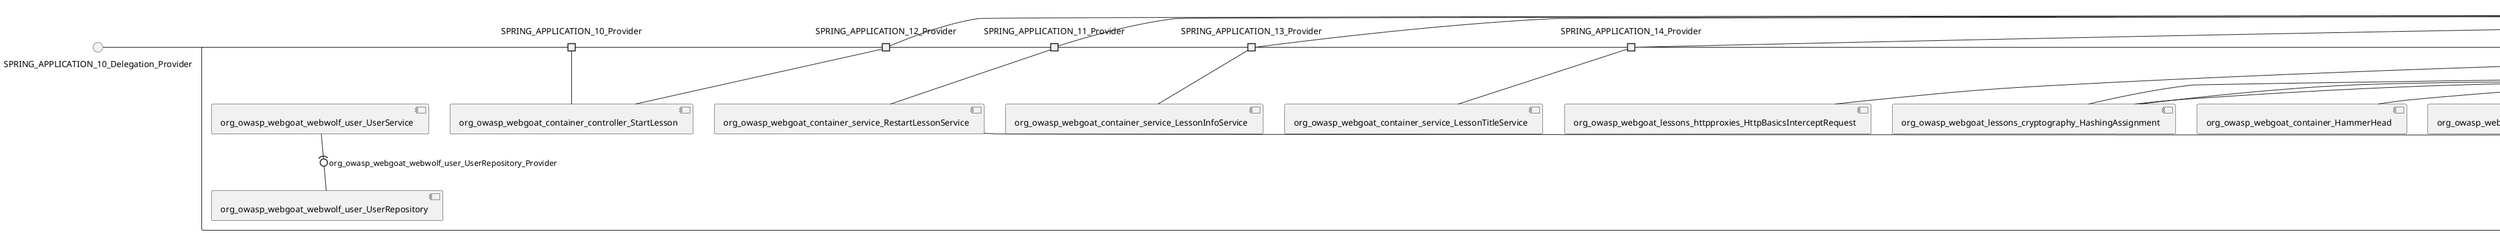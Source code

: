 @startuml
skinparam fixCircleLabelOverlapping true
skinparam componentStyle uml2
() SPRING_APPLICATION_10_Delegation_Provider
() SPRING_APPLICATION_11_Delegation_Provider
() SPRING_APPLICATION_12_Delegation_Provider
() SPRING_APPLICATION_13_Delegation_Provider
() SPRING_APPLICATION_14_Delegation_Provider
() SPRING_APPLICATION_15_Delegation_Provider
() SPRING_APPLICATION_16_Delegation_Provider
() SPRING_APPLICATION_2_Delegation_Provider
() SPRING_APPLICATION_3_Delegation_Provider
() SPRING_APPLICATION_4_Delegation_Provider
() SPRING_APPLICATION_5_Delegation_Provider
() SPRING_APPLICATION_6_Delegation_Provider
() SPRING_APPLICATION_7_Delegation_Provider
() SPRING_APPLICATION_8_Delegation_Provider
() SPRING_APPLICATION_9_Delegation_Provider
() SPRING_APPLICATION_BypassRestrictions_FieldRestrictions_POST_Delegation_Provider
() SPRING_APPLICATION_BypassRestrictions_frontendValidation_POST_Delegation_Provider
() SPRING_APPLICATION_ChromeDevTools_dummy_POST_Delegation_Provider
() SPRING_APPLICATION_ChromeDevTools_network_POST_Delegation_Provider
() SPRING_APPLICATION_CrossSiteScriptingStored_stored_xss_POST_Delegation_Provider
() SPRING_APPLICATION_CrossSiteScriptingStored_stored_xss_follow_up_POST_Delegation_Provider
() SPRING_APPLICATION_CrossSiteScripting_attack1_POST_Delegation_Provider
() SPRING_APPLICATION_CrossSiteScripting_attack3_POST_Delegation_Provider
() SPRING_APPLICATION_CrossSiteScripting_attack4_POST_Delegation_Provider
() SPRING_APPLICATION_CrossSiteScripting_attack5a_GET_Delegation_Provider
() SPRING_APPLICATION_CrossSiteScripting_attack6a_POST_Delegation_Provider
() SPRING_APPLICATION_CrossSiteScripting_dom_follow_up_POST_Delegation_Provider
() SPRING_APPLICATION_CrossSiteScripting_phone_home_xss_POST_Delegation_Provider
() SPRING_APPLICATION_CrossSiteScripting_quiz_GET_POST_Delegation_Provider
() SPRING_APPLICATION_Delegation_Provider
() SPRING_APPLICATION_GET_10_Delegation_Provider
() SPRING_APPLICATION_GET_11_Delegation_Provider
() SPRING_APPLICATION_GET_2_Delegation_Provider
() SPRING_APPLICATION_GET_3_Delegation_Provider
() SPRING_APPLICATION_GET_4_Delegation_Provider
() SPRING_APPLICATION_GET_5_Delegation_Provider
() SPRING_APPLICATION_GET_6_Delegation_Provider
() SPRING_APPLICATION_GET_7_Delegation_Provider
() SPRING_APPLICATION_GET_8_Delegation_Provider
() SPRING_APPLICATION_GET_9_Delegation_Provider
() SPRING_APPLICATION_GET_Delegation_Provider
() SPRING_APPLICATION_HtmlTampering_task_POST_Delegation_Provider
() SPRING_APPLICATION_HttpBasics_attack1_POST_Delegation_Provider
() SPRING_APPLICATION_HttpBasics_attack2_POST_Delegation_Provider
() SPRING_APPLICATION_IDOR_diff_attributes_POST_Delegation_Provider
() SPRING_APPLICATION_IDOR_login_POST_Delegation_Provider
() SPRING_APPLICATION_IDOR_profile_alt_path_POST_Delegation_Provider
() SPRING_APPLICATION_InsecureDeserialization_task_POST_Delegation_Provider
() SPRING_APPLICATION_InsecureLogin_Delegation_Provider
() SPRING_APPLICATION_JWT_decode_POST_Delegation_Provider
() SPRING_APPLICATION_JWT_jku_Delegation_Provider
() SPRING_APPLICATION_JWT_kid_Delegation_Provider
() SPRING_APPLICATION_JWT_quiz_GET_POST_Delegation_Provider
() SPRING_APPLICATION_JWT_refresh_Delegation_Provider
() SPRING_APPLICATION_JWT_secret_POST_Delegation_Provider
() SPRING_APPLICATION_JWT_votings_Delegation_Provider
() SPRING_APPLICATION_LogSpoofing_log_bleeding_POST_Delegation_Provider
() SPRING_APPLICATION_LogSpoofing_log_spoofing_POST_Delegation_Provider
() SPRING_APPLICATION_POST_10_Delegation_Provider
() SPRING_APPLICATION_POST_11_Delegation_Provider
() SPRING_APPLICATION_POST_12_Delegation_Provider
() SPRING_APPLICATION_POST_13_Delegation_Provider
() SPRING_APPLICATION_POST_14_Delegation_Provider
() SPRING_APPLICATION_POST_15_Delegation_Provider
() SPRING_APPLICATION_POST_16_Delegation_Provider
() SPRING_APPLICATION_POST_17_Delegation_Provider
() SPRING_APPLICATION_POST_18_Delegation_Provider
() SPRING_APPLICATION_POST_2_Delegation_Provider
() SPRING_APPLICATION_POST_3_Delegation_Provider
() SPRING_APPLICATION_POST_4_Delegation_Provider
() SPRING_APPLICATION_POST_5_Delegation_Provider
() SPRING_APPLICATION_POST_6_Delegation_Provider
() SPRING_APPLICATION_POST_7_Delegation_Provider
() SPRING_APPLICATION_POST_8_Delegation_Provider
() SPRING_APPLICATION_POST_9_Delegation_Provider
() SPRING_APPLICATION_POST_Delegation_Provider
() SPRING_APPLICATION_PUT_Delegation_Provider
() SPRING_APPLICATION_PasswordReset_ForgotPassword_create_password_reset_link_POST_Delegation_Provider
() SPRING_APPLICATION_PasswordReset_SecurityQuestions_POST_Delegation_Provider
() SPRING_APPLICATION_PasswordReset_reset_Delegation_Provider
() SPRING_APPLICATION_PasswordReset_simple_mail_reset_POST_Delegation_Provider
() SPRING_APPLICATION_PathTraversal_profile_picture_GET_Delegation_Provider
() SPRING_APPLICATION_PathTraversal_profile_picture_fix_GET_Delegation_Provider
() SPRING_APPLICATION_PathTraversal_profile_upload_POST_Delegation_Provider
() SPRING_APPLICATION_PathTraversal_profile_upload_fix_POST_Delegation_Provider
() SPRING_APPLICATION_PathTraversal_profile_upload_remove_user_input_POST_Delegation_Provider
() SPRING_APPLICATION_PathTraversal_random_POST_Delegation_Provider
() SPRING_APPLICATION_PathTraversal_random_picture_GET_Delegation_Provider
() SPRING_APPLICATION_PathTraversal_zip_slip_Delegation_Provider
() SPRING_APPLICATION_SSRF_task1_POST_Delegation_Provider
() SPRING_APPLICATION_SSRF_task2_POST_Delegation_Provider
() SPRING_APPLICATION_SecurePasswords_assignment_POST_Delegation_Provider
() SPRING_APPLICATION_SqlInjectionAdvanced_attack6a_POST_Delegation_Provider
() SPRING_APPLICATION_SqlInjectionAdvanced_attack6b_POST_Delegation_Provider
() SPRING_APPLICATION_SqlInjectionAdvanced_challenge_Login_POST_Delegation_Provider
() SPRING_APPLICATION_SqlInjectionAdvanced_challenge_PUT_Delegation_Provider
() SPRING_APPLICATION_SqlInjectionAdvanced_quiz_GET_POST_Delegation_Provider
() SPRING_APPLICATION_SqlInjectionMitigations_attack10a_POST_Delegation_Provider
() SPRING_APPLICATION_SqlInjectionMitigations_attack10b_POST_Delegation_Provider
() SPRING_APPLICATION_SqlInjectionMitigations_attack12a_POST_Delegation_Provider
() SPRING_APPLICATION_SqlInjectionMitigations_servers_GET_Delegation_Provider
() SPRING_APPLICATION_SqlInjection_assignment5a_POST_Delegation_Provider
() SPRING_APPLICATION_SqlInjection_assignment5b_POST_Delegation_Provider
() SPRING_APPLICATION_SqlInjection_attack10_POST_Delegation_Provider
() SPRING_APPLICATION_SqlInjection_attack2_POST_Delegation_Provider
() SPRING_APPLICATION_SqlInjection_attack3_POST_Delegation_Provider
() SPRING_APPLICATION_SqlInjection_attack4_POST_Delegation_Provider
() SPRING_APPLICATION_SqlInjection_attack5_POST_Delegation_Provider
() SPRING_APPLICATION_SqlInjection_attack8_POST_Delegation_Provider
() SPRING_APPLICATION_SqlInjection_attack9_POST_Delegation_Provider
() SPRING_APPLICATION_SqlOnlyInputValidationOnKeywords_attack_POST_Delegation_Provider
() SPRING_APPLICATION_SqlOnlyInputValidation_attack_POST_Delegation_Provider
() SPRING_APPLICATION_VulnerableComponents_attack1_POST_Delegation_Provider
() SPRING_APPLICATION_WebWolf_GET_Delegation_Provider
() SPRING_APPLICATION_WebWolf_landing_Delegation_Provider
() SPRING_APPLICATION_WebWolf_mail_Delegation_Provider
() SPRING_APPLICATION_challenge_1_POST_Delegation_Provider
() SPRING_APPLICATION_challenge_5_POST_Delegation_Provider
() SPRING_APPLICATION_challenge_7_Delegation_Provider
() SPRING_APPLICATION_challenge_8_Delegation_Provider
() SPRING_APPLICATION_challenge_logo_Delegation_Provider
() SPRING_APPLICATION_cia_quiz_GET_POST_Delegation_Provider
() SPRING_APPLICATION_clientSideFiltering_attack1_POST_Delegation_Provider
() SPRING_APPLICATION_clientSideFiltering_challenge_store_coupons_GET_Delegation_Provider
() SPRING_APPLICATION_clientSideFiltering_getItForFree_POST_Delegation_Provider
() SPRING_APPLICATION_clientSideFiltering_salaries_GET_Delegation_Provider
() SPRING_APPLICATION_crypto_encoding_basic_auth_POST_Delegation_Provider
() SPRING_APPLICATION_crypto_encoding_xor_POST_Delegation_Provider
() SPRING_APPLICATION_crypto_hashing_POST_Delegation_Provider
() SPRING_APPLICATION_crypto_secure_defaults_POST_Delegation_Provider
() SPRING_APPLICATION_crypto_signing_verify_POST_Delegation_Provider
() SPRING_APPLICATION_csrf_feedback_message_POST_Delegation_Provider
() SPRING_APPLICATION_csrf_review_POST_Delegation_Provider
() SPRING_APPLICATION_files_GET_Delegation_Provider
() SPRING_APPLICATION_fileupload_POST_Delegation_Provider
() SPRING_APPLICATION_jwt_Delegation_Provider
() SPRING_APPLICATION_landing_Delegation_Provider
() SPRING_APPLICATION_lesson_template_Delegation_Provider
() SPRING_APPLICATION_login_oauth_mvc_GET_Delegation_Provider
() SPRING_APPLICATION_mail_DELETE_GET_POST_Delegation_Provider
() SPRING_APPLICATION_register_mvc_POST_Delegation_Provider
() SPRING_APPLICATION_registration_GET_Delegation_Provider
() SPRING_APPLICATION_requests_GET_Delegation_Provider
() SPRING_APPLICATION_scoreboard_data_GET_Delegation_Provider
() SPRING_APPLICATION_server_directory_GET_Delegation_Provider
() SPRING_APPLICATION_service_debug_labels_mvc_Delegation_Provider
() SPRING_APPLICATION_service_lessonoverview_mvc_Delegation_Provider
() SPRING_APPLICATION_xxe_comments_GET_Delegation_Provider
rectangle System {
[org_owasp_webgoat_container_HammerHead] [[webgoat-webgoat.repository#_YqmLJnF3Ee-x3fM7pOSDdw]]
[org_owasp_webgoat_container_WebWolfRedirect] [[webgoat-webgoat.repository#_YqmLJnF3Ee-x3fM7pOSDdw]]
[org_owasp_webgoat_container_controller_StartLesson] [[webgoat-webgoat.repository#_YqmLJnF3Ee-x3fM7pOSDdw]]
[org_owasp_webgoat_container_controller_Welcome] [[webgoat-webgoat.repository#_YqmLJnF3Ee-x3fM7pOSDdw]]
[org_owasp_webgoat_container_i18n_PluginMessages_Provider] [[webgoat-webgoat.repository#_YqmLJnF3Ee-x3fM7pOSDdw]]
[org_owasp_webgoat_container_report_ReportCardController] [[webgoat-webgoat.repository#_YqmLJnF3Ee-x3fM7pOSDdw]]
[org_owasp_webgoat_container_service_EnvironmentService] [[webgoat-webgoat.repository#_YqmLJnF3Ee-x3fM7pOSDdw]]
[org_owasp_webgoat_container_service_HintService] [[webgoat-webgoat.repository#_YqmLJnF3Ee-x3fM7pOSDdw]]
[org_owasp_webgoat_container_service_LabelDebugService] [[webgoat-webgoat.repository#_YqmLJnF3Ee-x3fM7pOSDdw]]
[org_owasp_webgoat_container_service_LabelService] [[webgoat-webgoat.repository#_YqmLJnF3Ee-x3fM7pOSDdw]]
[org_owasp_webgoat_container_service_LessonInfoService] [[webgoat-webgoat.repository#_YqmLJnF3Ee-x3fM7pOSDdw]]
[org_owasp_webgoat_container_service_LessonMenuService] [[webgoat-webgoat.repository#_YqmLJnF3Ee-x3fM7pOSDdw]]
[org_owasp_webgoat_container_service_LessonProgressService] [[webgoat-webgoat.repository#_YqmLJnF3Ee-x3fM7pOSDdw]]
[org_owasp_webgoat_container_service_LessonTitleService] [[webgoat-webgoat.repository#_YqmLJnF3Ee-x3fM7pOSDdw]]
[org_owasp_webgoat_container_service_RestartLessonService] [[webgoat-webgoat.repository#_YqmLJnF3Ee-x3fM7pOSDdw]]
[org_owasp_webgoat_container_service_SessionService] [[webgoat-webgoat.repository#_YqmLJnF3Ee-x3fM7pOSDdw]]
[org_owasp_webgoat_container_session_UserSessionData_Provider] [[webgoat-webgoat.repository#_YqmLJnF3Ee-x3fM7pOSDdw]]
[org_owasp_webgoat_container_session_WebSession_Provider] [[webgoat-webgoat.repository#_YqmLJnF3Ee-x3fM7pOSDdw]]
[org_owasp_webgoat_container_users_RegistrationController] [[webgoat-webgoat.repository#_YqmLJnF3Ee-x3fM7pOSDdw]]
[org_owasp_webgoat_container_users_Scoreboard] [[webgoat-webgoat.repository#_YqmLJnF3Ee-x3fM7pOSDdw]]
[org_owasp_webgoat_container_users_UserProgressRepository] [[webgoat-webgoat.repository#_YqmLJnF3Ee-x3fM7pOSDdw]]
[org_owasp_webgoat_container_users_UserRepository] [[webgoat-webgoat.repository#_YqmLJnF3Ee-x3fM7pOSDdw]]
[org_owasp_webgoat_container_users_UserService] [[webgoat-webgoat.repository#_YqmLJnF3Ee-x3fM7pOSDdw]]
[org_owasp_webgoat_lessons_authbypass_VerifyAccount] [[webgoat-webgoat.repository#_YqmLJnF3Ee-x3fM7pOSDdw]]
[org_owasp_webgoat_lessons_bypassrestrictions_BypassRestrictionsFieldRestrictions] [[webgoat-webgoat.repository#_YqmLJnF3Ee-x3fM7pOSDdw]]
[org_owasp_webgoat_lessons_bypassrestrictions_BypassRestrictionsFrontendValidation] [[webgoat-webgoat.repository#_YqmLJnF3Ee-x3fM7pOSDdw]]
[org_owasp_webgoat_lessons_challenges_FlagController] [[webgoat-webgoat.repository#_YqmLJnF3Ee-x3fM7pOSDdw]]
[org_owasp_webgoat_lessons_challenges_challenge1_Assignment1] [[webgoat-webgoat.repository#_YqmLJnF3Ee-x3fM7pOSDdw]]
[org_owasp_webgoat_lessons_challenges_challenge1_ImageServlet] [[webgoat-webgoat.repository#_YqmLJnF3Ee-x3fM7pOSDdw]]
[org_owasp_webgoat_lessons_challenges_challenge5_Assignment5] [[webgoat-webgoat.repository#_YqmLJnF3Ee-x3fM7pOSDdw]]
[org_owasp_webgoat_lessons_challenges_challenge7_Assignment7] [[webgoat-webgoat.repository#_YqmLJnF3Ee-x3fM7pOSDdw]]
[org_owasp_webgoat_lessons_challenges_challenge8_Assignment8] [[webgoat-webgoat.repository#_YqmLJnF3Ee-x3fM7pOSDdw]]
[org_owasp_webgoat_lessons_chromedevtools_NetworkDummy] [[webgoat-webgoat.repository#_YqmLJnF3Ee-x3fM7pOSDdw]]
[org_owasp_webgoat_lessons_chromedevtools_NetworkLesson] [[webgoat-webgoat.repository#_YqmLJnF3Ee-x3fM7pOSDdw]]
[org_owasp_webgoat_lessons_cia_CIAQuiz] [[webgoat-webgoat.repository#_YqmLJnF3Ee-x3fM7pOSDdw]]
[org_owasp_webgoat_lessons_clientsidefiltering_ClientSideFilteringAssignment] [[webgoat-webgoat.repository#_YqmLJnF3Ee-x3fM7pOSDdw]]
[org_owasp_webgoat_lessons_clientsidefiltering_ClientSideFilteringFreeAssignment] [[webgoat-webgoat.repository#_YqmLJnF3Ee-x3fM7pOSDdw]]
[org_owasp_webgoat_lessons_clientsidefiltering_Salaries] [[webgoat-webgoat.repository#_YqmLJnF3Ee-x3fM7pOSDdw]]
[org_owasp_webgoat_lessons_clientsidefiltering_ShopEndpoint] [[webgoat-webgoat.repository#_YqmLJnF3Ee-x3fM7pOSDdw]]
[org_owasp_webgoat_lessons_cryptography_EncodingAssignment] [[webgoat-webgoat.repository#_YqmLJnF3Ee-x3fM7pOSDdw]]
[org_owasp_webgoat_lessons_cryptography_HashingAssignment] [[webgoat-webgoat.repository#_YqmLJnF3Ee-x3fM7pOSDdw]]
[org_owasp_webgoat_lessons_cryptography_SecureDefaultsAssignment] [[webgoat-webgoat.repository#_YqmLJnF3Ee-x3fM7pOSDdw]]
[org_owasp_webgoat_lessons_cryptography_SigningAssignment] [[webgoat-webgoat.repository#_YqmLJnF3Ee-x3fM7pOSDdw]]
[org_owasp_webgoat_lessons_cryptography_XOREncodingAssignment] [[webgoat-webgoat.repository#_YqmLJnF3Ee-x3fM7pOSDdw]]
[org_owasp_webgoat_lessons_csrf_CSRFConfirmFlag1] [[webgoat-webgoat.repository#_YqmLJnF3Ee-x3fM7pOSDdw]]
[org_owasp_webgoat_lessons_csrf_CSRFFeedback] [[webgoat-webgoat.repository#_YqmLJnF3Ee-x3fM7pOSDdw]]
[org_owasp_webgoat_lessons_csrf_CSRFGetFlag] [[webgoat-webgoat.repository#_YqmLJnF3Ee-x3fM7pOSDdw]]
[org_owasp_webgoat_lessons_csrf_CSRFLogin] [[webgoat-webgoat.repository#_YqmLJnF3Ee-x3fM7pOSDdw]]
[org_owasp_webgoat_lessons_csrf_ForgedReviews] [[webgoat-webgoat.repository#_YqmLJnF3Ee-x3fM7pOSDdw]]
[org_owasp_webgoat_lessons_csrf_ObjectMapper_Provider] [[webgoat-webgoat.repository#_YqmLJnF3Ee-x3fM7pOSDdw]]
[org_owasp_webgoat_lessons_deserialization_InsecureDeserializationTask] [[webgoat-webgoat.repository#_YqmLJnF3Ee-x3fM7pOSDdw]]
[org_owasp_webgoat_lessons_hijacksession_HijackSessionAssignment] [[webgoat-webgoat.repository#_YqmLJnF3Ee-x3fM7pOSDdw]]
[org_owasp_webgoat_lessons_hijacksession_cas_HijackSessionAuthenticationProvider] [[webgoat-webgoat.repository#_YqmLJnF3Ee-x3fM7pOSDdw]]
[org_owasp_webgoat_lessons_htmltampering_HtmlTamperingTask] [[webgoat-webgoat.repository#_YqmLJnF3Ee-x3fM7pOSDdw]]
[org_owasp_webgoat_lessons_httpbasics_HttpBasicsLesson] [[webgoat-webgoat.repository#_YqmLJnF3Ee-x3fM7pOSDdw]]
[org_owasp_webgoat_lessons_httpbasics_HttpBasicsQuiz] [[webgoat-webgoat.repository#_YqmLJnF3Ee-x3fM7pOSDdw]]
[org_owasp_webgoat_lessons_httpproxies_HttpBasicsInterceptRequest] [[webgoat-webgoat.repository#_YqmLJnF3Ee-x3fM7pOSDdw]]
[org_owasp_webgoat_lessons_idor_IDORDiffAttributes] [[webgoat-webgoat.repository#_YqmLJnF3Ee-x3fM7pOSDdw]]
[org_owasp_webgoat_lessons_idor_IDOREditOtherProfile] [[webgoat-webgoat.repository#_YqmLJnF3Ee-x3fM7pOSDdw]]
[org_owasp_webgoat_lessons_idor_IDORLogin] [[webgoat-webgoat.repository#_YqmLJnF3Ee-x3fM7pOSDdw]]
[org_owasp_webgoat_lessons_idor_IDORViewOtherProfile] [[webgoat-webgoat.repository#_YqmLJnF3Ee-x3fM7pOSDdw]]
[org_owasp_webgoat_lessons_idor_IDORViewOwnProfile] [[webgoat-webgoat.repository#_YqmLJnF3Ee-x3fM7pOSDdw]]
[org_owasp_webgoat_lessons_idor_IDORViewOwnProfileAltUrl] [[webgoat-webgoat.repository#_YqmLJnF3Ee-x3fM7pOSDdw]]
[org_owasp_webgoat_lessons_insecurelogin_InsecureLoginTask] [[webgoat-webgoat.repository#_YqmLJnF3Ee-x3fM7pOSDdw]]
[org_owasp_webgoat_lessons_jwt_JWTDecodeEndpoint] [[webgoat-webgoat.repository#_YqmLJnF3Ee-x3fM7pOSDdw]]
[org_owasp_webgoat_lessons_jwt_JWTQuiz] [[webgoat-webgoat.repository#_YqmLJnF3Ee-x3fM7pOSDdw]]
[org_owasp_webgoat_lessons_jwt_JWTRefreshEndpoint] [[webgoat-webgoat.repository#_YqmLJnF3Ee-x3fM7pOSDdw]]
[org_owasp_webgoat_lessons_jwt_JWTSecretKeyEndpoint] [[webgoat-webgoat.repository#_YqmLJnF3Ee-x3fM7pOSDdw]]
[org_owasp_webgoat_lessons_jwt_JWTVotesEndpoint] [[webgoat-webgoat.repository#_YqmLJnF3Ee-x3fM7pOSDdw]]
[org_owasp_webgoat_lessons_jwt_claimmisuse_JWTHeaderJKUEndpoint] [[webgoat-webgoat.repository#_YqmLJnF3Ee-x3fM7pOSDdw]]
[org_owasp_webgoat_lessons_jwt_claimmisuse_JWTHeaderKIDEndpoint] [[webgoat-webgoat.repository#_YqmLJnF3Ee-x3fM7pOSDdw]]
[org_owasp_webgoat_lessons_lessontemplate_SampleAttack] [[webgoat-webgoat.repository#_YqmLJnF3Ee-x3fM7pOSDdw]]
[org_owasp_webgoat_lessons_logging_LogBleedingTask] [[webgoat-webgoat.repository#_YqmLJnF3Ee-x3fM7pOSDdw]]
[org_owasp_webgoat_lessons_logging_LogSpoofingTask] [[webgoat-webgoat.repository#_YqmLJnF3Ee-x3fM7pOSDdw]]
[org_owasp_webgoat_lessons_missingac_MissingFunctionACHiddenMenus] [[webgoat-webgoat.repository#_YqmLJnF3Ee-x3fM7pOSDdw]]
[org_owasp_webgoat_lessons_missingac_MissingFunctionACUsers] [[webgoat-webgoat.repository#_YqmLJnF3Ee-x3fM7pOSDdw]]
[org_owasp_webgoat_lessons_missingac_MissingFunctionACYourHash] [[webgoat-webgoat.repository#_YqmLJnF3Ee-x3fM7pOSDdw]]
[org_owasp_webgoat_lessons_missingac_MissingFunctionACYourHashAdmin] [[webgoat-webgoat.repository#_YqmLJnF3Ee-x3fM7pOSDdw]]
[org_owasp_webgoat_lessons_passwordreset_QuestionsAssignment] [[webgoat-webgoat.repository#_YqmLJnF3Ee-x3fM7pOSDdw]]
[org_owasp_webgoat_lessons_passwordreset_ResetLinkAssignment] [[webgoat-webgoat.repository#_YqmLJnF3Ee-x3fM7pOSDdw]]
[org_owasp_webgoat_lessons_passwordreset_ResetLinkAssignmentForgotPassword] [[webgoat-webgoat.repository#_YqmLJnF3Ee-x3fM7pOSDdw]]
[org_owasp_webgoat_lessons_passwordreset_SecurityQuestionAssignment] [[webgoat-webgoat.repository#_YqmLJnF3Ee-x3fM7pOSDdw]]
[org_owasp_webgoat_lessons_passwordreset_SimpleMailAssignment] [[webgoat-webgoat.repository#_YqmLJnF3Ee-x3fM7pOSDdw]]
[org_owasp_webgoat_lessons_passwordreset_TriedQuestions] [[webgoat-webgoat.repository#_YqmLJnF3Ee-x3fM7pOSDdw]]
[org_owasp_webgoat_lessons_pathtraversal_ProfileUpload] [[webgoat-webgoat.repository#_YqmLJnF3Ee-x3fM7pOSDdw]]
[org_owasp_webgoat_lessons_pathtraversal_ProfileUploadFix] [[webgoat-webgoat.repository#_YqmLJnF3Ee-x3fM7pOSDdw]]
[org_owasp_webgoat_lessons_pathtraversal_ProfileUploadRemoveUserInput] [[webgoat-webgoat.repository#_YqmLJnF3Ee-x3fM7pOSDdw]]
[org_owasp_webgoat_lessons_pathtraversal_ProfileUploadRetrieval] [[webgoat-webgoat.repository#_YqmLJnF3Ee-x3fM7pOSDdw]]
[org_owasp_webgoat_lessons_pathtraversal_ProfileZipSlip] [[webgoat-webgoat.repository#_YqmLJnF3Ee-x3fM7pOSDdw]]
[org_owasp_webgoat_lessons_securepasswords_SecurePasswordsAssignment] [[webgoat-webgoat.repository#_YqmLJnF3Ee-x3fM7pOSDdw]]
[org_owasp_webgoat_lessons_spoofcookie_SpoofCookieAssignment] [[webgoat-webgoat.repository#_YqmLJnF3Ee-x3fM7pOSDdw]]
[org_owasp_webgoat_lessons_sqlinjection_advanced_SqlInjectionChallenge] [[webgoat-webgoat.repository#_YqmLJnF3Ee-x3fM7pOSDdw]]
[org_owasp_webgoat_lessons_sqlinjection_advanced_SqlInjectionChallengeLogin] [[webgoat-webgoat.repository#_YqmLJnF3Ee-x3fM7pOSDdw]]
[org_owasp_webgoat_lessons_sqlinjection_advanced_SqlInjectionLesson6a] [[webgoat-webgoat.repository#_YqmLJnF3Ee-x3fM7pOSDdw]]
[org_owasp_webgoat_lessons_sqlinjection_advanced_SqlInjectionLesson6b] [[webgoat-webgoat.repository#_YqmLJnF3Ee-x3fM7pOSDdw]]
[org_owasp_webgoat_lessons_sqlinjection_advanced_SqlInjectionQuiz] [[webgoat-webgoat.repository#_YqmLJnF3Ee-x3fM7pOSDdw]]
[org_owasp_webgoat_lessons_sqlinjection_introduction_SqlInjectionLesson10] [[webgoat-webgoat.repository#_YqmLJnF3Ee-x3fM7pOSDdw]]
[org_owasp_webgoat_lessons_sqlinjection_introduction_SqlInjectionLesson2] [[webgoat-webgoat.repository#_YqmLJnF3Ee-x3fM7pOSDdw]]
[org_owasp_webgoat_lessons_sqlinjection_introduction_SqlInjectionLesson3] [[webgoat-webgoat.repository#_YqmLJnF3Ee-x3fM7pOSDdw]]
[org_owasp_webgoat_lessons_sqlinjection_introduction_SqlInjectionLesson4] [[webgoat-webgoat.repository#_YqmLJnF3Ee-x3fM7pOSDdw]]
[org_owasp_webgoat_lessons_sqlinjection_introduction_SqlInjectionLesson5] [[webgoat-webgoat.repository#_YqmLJnF3Ee-x3fM7pOSDdw]]
[org_owasp_webgoat_lessons_sqlinjection_introduction_SqlInjectionLesson5a] [[webgoat-webgoat.repository#_YqmLJnF3Ee-x3fM7pOSDdw]]
[org_owasp_webgoat_lessons_sqlinjection_introduction_SqlInjectionLesson5b] [[webgoat-webgoat.repository#_YqmLJnF3Ee-x3fM7pOSDdw]]
[org_owasp_webgoat_lessons_sqlinjection_introduction_SqlInjectionLesson8] [[webgoat-webgoat.repository#_YqmLJnF3Ee-x3fM7pOSDdw]]
[org_owasp_webgoat_lessons_sqlinjection_introduction_SqlInjectionLesson9] [[webgoat-webgoat.repository#_YqmLJnF3Ee-x3fM7pOSDdw]]
[org_owasp_webgoat_lessons_sqlinjection_mitigation_Servers] [[webgoat-webgoat.repository#_YqmLJnF3Ee-x3fM7pOSDdw]]
[org_owasp_webgoat_lessons_sqlinjection_mitigation_SqlInjectionLesson10a] [[webgoat-webgoat.repository#_YqmLJnF3Ee-x3fM7pOSDdw]]
[org_owasp_webgoat_lessons_sqlinjection_mitigation_SqlInjectionLesson10b] [[webgoat-webgoat.repository#_YqmLJnF3Ee-x3fM7pOSDdw]]
[org_owasp_webgoat_lessons_sqlinjection_mitigation_SqlInjectionLesson13] [[webgoat-webgoat.repository#_YqmLJnF3Ee-x3fM7pOSDdw]]
[org_owasp_webgoat_lessons_sqlinjection_mitigation_SqlOnlyInputValidation] [[webgoat-webgoat.repository#_YqmLJnF3Ee-x3fM7pOSDdw]]
[org_owasp_webgoat_lessons_sqlinjection_mitigation_SqlOnlyInputValidationOnKeywords] [[webgoat-webgoat.repository#_YqmLJnF3Ee-x3fM7pOSDdw]]
[org_owasp_webgoat_lessons_ssrf_SSRFTask1] [[webgoat-webgoat.repository#_YqmLJnF3Ee-x3fM7pOSDdw]]
[org_owasp_webgoat_lessons_ssrf_SSRFTask2] [[webgoat-webgoat.repository#_YqmLJnF3Ee-x3fM7pOSDdw]]
[org_owasp_webgoat_lessons_vulnerablecomponents_VulnerableComponentsLesson] [[webgoat-webgoat.repository#_YqmLJnF3Ee-x3fM7pOSDdw]]
[org_owasp_webgoat_lessons_webwolfintroduction_LandingAssignment] [[webgoat-webgoat.repository#_YqmLJnF3Ee-x3fM7pOSDdw]]
[org_owasp_webgoat_lessons_webwolfintroduction_MailAssignment] [[webgoat-webgoat.repository#_YqmLJnF3Ee-x3fM7pOSDdw]]
[org_owasp_webgoat_lessons_xss_CrossSiteScriptingLesson1] [[webgoat-webgoat.repository#_YqmLJnF3Ee-x3fM7pOSDdw]]
[org_owasp_webgoat_lessons_xss_CrossSiteScriptingLesson3] [[webgoat-webgoat.repository#_YqmLJnF3Ee-x3fM7pOSDdw]]
[org_owasp_webgoat_lessons_xss_CrossSiteScriptingLesson4] [[webgoat-webgoat.repository#_YqmLJnF3Ee-x3fM7pOSDdw]]
[org_owasp_webgoat_lessons_xss_CrossSiteScriptingLesson5a] [[webgoat-webgoat.repository#_YqmLJnF3Ee-x3fM7pOSDdw]]
[org_owasp_webgoat_lessons_xss_CrossSiteScriptingLesson6a] [[webgoat-webgoat.repository#_YqmLJnF3Ee-x3fM7pOSDdw]]
[org_owasp_webgoat_lessons_xss_CrossSiteScriptingQuiz] [[webgoat-webgoat.repository#_YqmLJnF3Ee-x3fM7pOSDdw]]
[org_owasp_webgoat_lessons_xss_DOMCrossSiteScripting] [[webgoat-webgoat.repository#_YqmLJnF3Ee-x3fM7pOSDdw]]
[org_owasp_webgoat_lessons_xss_DOMCrossSiteScriptingVerifier] [[webgoat-webgoat.repository#_YqmLJnF3Ee-x3fM7pOSDdw]]
[org_owasp_webgoat_lessons_xss_stored_StoredCrossSiteScriptingVerifier] [[webgoat-webgoat.repository#_YqmLJnF3Ee-x3fM7pOSDdw]]
[org_owasp_webgoat_lessons_xss_stored_StoredXssComments] [[webgoat-webgoat.repository#_YqmLJnF3Ee-x3fM7pOSDdw]]
[org_owasp_webgoat_lessons_xxe_BlindSendFileAssignment] [[webgoat-webgoat.repository#_YqmLJnF3Ee-x3fM7pOSDdw]]
[org_owasp_webgoat_lessons_xxe_CommentsCache] [[webgoat-webgoat.repository#_YqmLJnF3Ee-x3fM7pOSDdw]]
[org_owasp_webgoat_lessons_xxe_CommentsEndpoint] [[webgoat-webgoat.repository#_YqmLJnF3Ee-x3fM7pOSDdw]]
[org_owasp_webgoat_lessons_xxe_ContentTypeAssignment] [[webgoat-webgoat.repository#_YqmLJnF3Ee-x3fM7pOSDdw]]
[org_owasp_webgoat_lessons_xxe_SimpleXXE] [[webgoat-webgoat.repository#_YqmLJnF3Ee-x3fM7pOSDdw]]
[org_owasp_webgoat_webwolf_FileServer] [[webgoat-webgoat.repository#_YqmLJnF3Ee-x3fM7pOSDdw]]
[org_owasp_webgoat_webwolf_jwt_JWTController] [[webgoat-webgoat.repository#_YqmLJnF3Ee-x3fM7pOSDdw]]
[org_owasp_webgoat_webwolf_mailbox_MailboxController] [[webgoat-webgoat.repository#_YqmLJnF3Ee-x3fM7pOSDdw]]
[org_owasp_webgoat_webwolf_mailbox_MailboxRepository] [[webgoat-webgoat.repository#_YqmLJnF3Ee-x3fM7pOSDdw]]
[org_owasp_webgoat_webwolf_requests_LandingPage] [[webgoat-webgoat.repository#_YqmLJnF3Ee-x3fM7pOSDdw]]
[org_owasp_webgoat_webwolf_requests_Requests] [[webgoat-webgoat.repository#_YqmLJnF3Ee-x3fM7pOSDdw]]
[org_owasp_webgoat_webwolf_user_UserRepository] [[webgoat-webgoat.repository#_YqmLJnF3Ee-x3fM7pOSDdw]]
[org_owasp_webgoat_webwolf_user_UserService] [[webgoat-webgoat.repository#_YqmLJnF3Ee-x3fM7pOSDdw]]
port SPRING_APPLICATION_10_Provider
SPRING_APPLICATION_10_Delegation_Provider - SPRING_APPLICATION_10_Provider
SPRING_APPLICATION_10_Provider - [org_owasp_webgoat_container_controller_StartLesson]
port SPRING_APPLICATION_11_Provider
SPRING_APPLICATION_11_Delegation_Provider - SPRING_APPLICATION_11_Provider
SPRING_APPLICATION_11_Provider - [org_owasp_webgoat_container_service_RestartLessonService]
port SPRING_APPLICATION_12_Provider
SPRING_APPLICATION_12_Delegation_Provider - SPRING_APPLICATION_12_Provider
SPRING_APPLICATION_12_Provider - [org_owasp_webgoat_container_controller_StartLesson]
port SPRING_APPLICATION_13_Provider
SPRING_APPLICATION_13_Delegation_Provider - SPRING_APPLICATION_13_Provider
SPRING_APPLICATION_13_Provider - [org_owasp_webgoat_container_service_LessonInfoService]
port SPRING_APPLICATION_14_Provider
SPRING_APPLICATION_14_Delegation_Provider - SPRING_APPLICATION_14_Provider
SPRING_APPLICATION_14_Provider - [org_owasp_webgoat_container_service_LessonTitleService]
port SPRING_APPLICATION_15_Provider
SPRING_APPLICATION_15_Delegation_Provider - SPRING_APPLICATION_15_Provider
SPRING_APPLICATION_15_Provider - [org_owasp_webgoat_lessons_httpproxies_HttpBasicsInterceptRequest]
port SPRING_APPLICATION_16_Provider
SPRING_APPLICATION_16_Delegation_Provider - SPRING_APPLICATION_16_Provider
SPRING_APPLICATION_16_Provider - [org_owasp_webgoat_lessons_cryptography_HashingAssignment]
port SPRING_APPLICATION_2_Provider
SPRING_APPLICATION_2_Delegation_Provider - SPRING_APPLICATION_2_Provider
SPRING_APPLICATION_2_Provider - [org_owasp_webgoat_container_service_LabelDebugService]
port SPRING_APPLICATION_3_Provider
SPRING_APPLICATION_3_Delegation_Provider - SPRING_APPLICATION_3_Provider
SPRING_APPLICATION_3_Provider - [org_owasp_webgoat_lessons_cryptography_HashingAssignment]
port SPRING_APPLICATION_4_Provider
SPRING_APPLICATION_4_Delegation_Provider - SPRING_APPLICATION_4_Provider
SPRING_APPLICATION_4_Provider - [org_owasp_webgoat_container_HammerHead]
port SPRING_APPLICATION_5_Provider
SPRING_APPLICATION_5_Delegation_Provider - SPRING_APPLICATION_5_Provider
SPRING_APPLICATION_5_Provider - [org_owasp_webgoat_lessons_jwt_JWTSecretKeyEndpoint]
port SPRING_APPLICATION_6_Provider
SPRING_APPLICATION_6_Delegation_Provider - SPRING_APPLICATION_6_Provider
SPRING_APPLICATION_6_Provider - [org_owasp_webgoat_container_service_SessionService]
port SPRING_APPLICATION_7_Provider
SPRING_APPLICATION_7_Delegation_Provider - SPRING_APPLICATION_7_Provider
SPRING_APPLICATION_7_Provider - [org_owasp_webgoat_webwolf_FileServer]
port SPRING_APPLICATION_8_Provider
SPRING_APPLICATION_8_Delegation_Provider - SPRING_APPLICATION_8_Provider
SPRING_APPLICATION_8_Provider - [org_owasp_webgoat_lessons_cryptography_SigningAssignment]
port SPRING_APPLICATION_9_Provider
SPRING_APPLICATION_9_Delegation_Provider - SPRING_APPLICATION_9_Provider
SPRING_APPLICATION_9_Provider - [org_owasp_webgoat_lessons_xxe_SimpleXXE]
port SPRING_APPLICATION_BypassRestrictions_FieldRestrictions_POST_Provider
SPRING_APPLICATION_BypassRestrictions_FieldRestrictions_POST_Delegation_Provider - SPRING_APPLICATION_BypassRestrictions_FieldRestrictions_POST_Provider
SPRING_APPLICATION_BypassRestrictions_FieldRestrictions_POST_Provider - [org_owasp_webgoat_lessons_bypassrestrictions_BypassRestrictionsFieldRestrictions]
port SPRING_APPLICATION_BypassRestrictions_frontendValidation_POST_Provider
SPRING_APPLICATION_BypassRestrictions_frontendValidation_POST_Delegation_Provider - SPRING_APPLICATION_BypassRestrictions_frontendValidation_POST_Provider
SPRING_APPLICATION_BypassRestrictions_frontendValidation_POST_Provider - [org_owasp_webgoat_lessons_bypassrestrictions_BypassRestrictionsFrontendValidation]
port SPRING_APPLICATION_ChromeDevTools_dummy_POST_Provider
SPRING_APPLICATION_ChromeDevTools_dummy_POST_Delegation_Provider - SPRING_APPLICATION_ChromeDevTools_dummy_POST_Provider
SPRING_APPLICATION_ChromeDevTools_dummy_POST_Provider - [org_owasp_webgoat_lessons_chromedevtools_NetworkDummy]
port SPRING_APPLICATION_ChromeDevTools_network_POST_Provider
SPRING_APPLICATION_ChromeDevTools_network_POST_Delegation_Provider - SPRING_APPLICATION_ChromeDevTools_network_POST_Provider
SPRING_APPLICATION_ChromeDevTools_network_POST_Provider - [org_owasp_webgoat_lessons_chromedevtools_NetworkLesson]
port SPRING_APPLICATION_CrossSiteScriptingStored_stored_xss_POST_Provider
SPRING_APPLICATION_CrossSiteScriptingStored_stored_xss_POST_Delegation_Provider - SPRING_APPLICATION_CrossSiteScriptingStored_stored_xss_POST_Provider
SPRING_APPLICATION_CrossSiteScriptingStored_stored_xss_POST_Provider - [org_owasp_webgoat_lessons_xss_stored_StoredXssComments]
port SPRING_APPLICATION_CrossSiteScriptingStored_stored_xss_follow_up_POST_Provider
SPRING_APPLICATION_CrossSiteScriptingStored_stored_xss_follow_up_POST_Delegation_Provider - SPRING_APPLICATION_CrossSiteScriptingStored_stored_xss_follow_up_POST_Provider
SPRING_APPLICATION_CrossSiteScriptingStored_stored_xss_follow_up_POST_Provider - [org_owasp_webgoat_lessons_xss_stored_StoredCrossSiteScriptingVerifier]
port SPRING_APPLICATION_CrossSiteScripting_attack1_POST_Provider
SPRING_APPLICATION_CrossSiteScripting_attack1_POST_Delegation_Provider - SPRING_APPLICATION_CrossSiteScripting_attack1_POST_Provider
SPRING_APPLICATION_CrossSiteScripting_attack1_POST_Provider - [org_owasp_webgoat_lessons_xss_CrossSiteScriptingLesson1]
port SPRING_APPLICATION_CrossSiteScripting_attack3_POST_Provider
SPRING_APPLICATION_CrossSiteScripting_attack3_POST_Delegation_Provider - SPRING_APPLICATION_CrossSiteScripting_attack3_POST_Provider
SPRING_APPLICATION_CrossSiteScripting_attack3_POST_Provider - [org_owasp_webgoat_lessons_xss_CrossSiteScriptingLesson3]
port SPRING_APPLICATION_CrossSiteScripting_attack4_POST_Provider
SPRING_APPLICATION_CrossSiteScripting_attack4_POST_Delegation_Provider - SPRING_APPLICATION_CrossSiteScripting_attack4_POST_Provider
SPRING_APPLICATION_CrossSiteScripting_attack4_POST_Provider - [org_owasp_webgoat_lessons_xss_CrossSiteScriptingLesson4]
port SPRING_APPLICATION_CrossSiteScripting_attack5a_GET_Provider
SPRING_APPLICATION_CrossSiteScripting_attack5a_GET_Delegation_Provider - SPRING_APPLICATION_CrossSiteScripting_attack5a_GET_Provider
SPRING_APPLICATION_CrossSiteScripting_attack5a_GET_Provider - [org_owasp_webgoat_lessons_xss_CrossSiteScriptingLesson5a]
port SPRING_APPLICATION_CrossSiteScripting_attack6a_POST_Provider
SPRING_APPLICATION_CrossSiteScripting_attack6a_POST_Delegation_Provider - SPRING_APPLICATION_CrossSiteScripting_attack6a_POST_Provider
SPRING_APPLICATION_CrossSiteScripting_attack6a_POST_Provider - [org_owasp_webgoat_lessons_xss_CrossSiteScriptingLesson6a]
port SPRING_APPLICATION_CrossSiteScripting_dom_follow_up_POST_Provider
SPRING_APPLICATION_CrossSiteScripting_dom_follow_up_POST_Delegation_Provider - SPRING_APPLICATION_CrossSiteScripting_dom_follow_up_POST_Provider
SPRING_APPLICATION_CrossSiteScripting_dom_follow_up_POST_Provider - [org_owasp_webgoat_lessons_xss_DOMCrossSiteScriptingVerifier]
port SPRING_APPLICATION_CrossSiteScripting_phone_home_xss_POST_Provider
SPRING_APPLICATION_CrossSiteScripting_phone_home_xss_POST_Delegation_Provider - SPRING_APPLICATION_CrossSiteScripting_phone_home_xss_POST_Provider
SPRING_APPLICATION_CrossSiteScripting_phone_home_xss_POST_Provider - [org_owasp_webgoat_lessons_xss_DOMCrossSiteScripting]
port SPRING_APPLICATION_CrossSiteScripting_quiz_GET_POST_Provider
SPRING_APPLICATION_CrossSiteScripting_quiz_GET_POST_Delegation_Provider - SPRING_APPLICATION_CrossSiteScripting_quiz_GET_POST_Provider
SPRING_APPLICATION_CrossSiteScripting_quiz_GET_POST_Provider - [org_owasp_webgoat_lessons_xss_CrossSiteScriptingQuiz]
port SPRING_APPLICATION_Provider
SPRING_APPLICATION_Delegation_Provider - SPRING_APPLICATION_Provider
SPRING_APPLICATION_Provider - [org_owasp_webgoat_container_service_LessonMenuService]
port SPRING_APPLICATION_GET_10_Provider
SPRING_APPLICATION_GET_10_Delegation_Provider - SPRING_APPLICATION_GET_10_Provider
SPRING_APPLICATION_GET_10_Provider - [org_owasp_webgoat_lessons_missingac_MissingFunctionACUsers]
port SPRING_APPLICATION_GET_11_Provider
SPRING_APPLICATION_GET_11_Delegation_Provider - SPRING_APPLICATION_GET_11_Provider
SPRING_APPLICATION_GET_11_Provider - [org_owasp_webgoat_container_controller_Welcome]
port SPRING_APPLICATION_GET_2_Provider
SPRING_APPLICATION_GET_2_Delegation_Provider - SPRING_APPLICATION_GET_2_Provider
SPRING_APPLICATION_GET_2_Provider - [org_owasp_webgoat_lessons_idor_IDORViewOwnProfile]
port SPRING_APPLICATION_GET_3_Provider
SPRING_APPLICATION_GET_3_Delegation_Provider - SPRING_APPLICATION_GET_3_Provider
SPRING_APPLICATION_GET_3_Provider - [org_owasp_webgoat_lessons_cryptography_EncodingAssignment]
port SPRING_APPLICATION_GET_4_Provider
SPRING_APPLICATION_GET_4_Delegation_Provider - SPRING_APPLICATION_GET_4_Provider
SPRING_APPLICATION_GET_4_Provider - [org_owasp_webgoat_container_report_ReportCardController]
port SPRING_APPLICATION_GET_5_Provider
SPRING_APPLICATION_GET_5_Delegation_Provider - SPRING_APPLICATION_GET_5_Provider
SPRING_APPLICATION_GET_5_Provider - [org_owasp_webgoat_lessons_csrf_ForgedReviews]
port SPRING_APPLICATION_GET_6_Provider
SPRING_APPLICATION_GET_6_Delegation_Provider - SPRING_APPLICATION_GET_6_Provider
SPRING_APPLICATION_GET_6_Provider - [org_owasp_webgoat_lessons_idor_IDORViewOtherProfile]
port SPRING_APPLICATION_GET_7_Provider
SPRING_APPLICATION_GET_7_Delegation_Provider - SPRING_APPLICATION_GET_7_Provider
SPRING_APPLICATION_GET_7_Provider - [org_owasp_webgoat_container_service_HintService]
port SPRING_APPLICATION_GET_8_Provider
SPRING_APPLICATION_GET_8_Delegation_Provider - SPRING_APPLICATION_GET_8_Provider
SPRING_APPLICATION_GET_8_Provider - [org_owasp_webgoat_lessons_xss_stored_StoredXssComments]
port SPRING_APPLICATION_GET_9_Provider
SPRING_APPLICATION_GET_9_Delegation_Provider - SPRING_APPLICATION_GET_9_Provider
SPRING_APPLICATION_GET_9_Provider - [org_owasp_webgoat_container_service_LabelService]
port SPRING_APPLICATION_GET_Provider
SPRING_APPLICATION_GET_Delegation_Provider - SPRING_APPLICATION_GET_Provider
SPRING_APPLICATION_GET_Provider - [org_owasp_webgoat_lessons_spoofcookie_SpoofCookieAssignment]
port SPRING_APPLICATION_HtmlTampering_task_POST_Provider
SPRING_APPLICATION_HtmlTampering_task_POST_Delegation_Provider - SPRING_APPLICATION_HtmlTampering_task_POST_Provider
SPRING_APPLICATION_HtmlTampering_task_POST_Provider - [org_owasp_webgoat_lessons_htmltampering_HtmlTamperingTask]
port SPRING_APPLICATION_HttpBasics_attack1_POST_Provider
SPRING_APPLICATION_HttpBasics_attack1_POST_Delegation_Provider - SPRING_APPLICATION_HttpBasics_attack1_POST_Provider
SPRING_APPLICATION_HttpBasics_attack1_POST_Provider - [org_owasp_webgoat_lessons_httpbasics_HttpBasicsLesson]
port SPRING_APPLICATION_HttpBasics_attack2_POST_Provider
SPRING_APPLICATION_HttpBasics_attack2_POST_Delegation_Provider - SPRING_APPLICATION_HttpBasics_attack2_POST_Provider
SPRING_APPLICATION_HttpBasics_attack2_POST_Provider - [org_owasp_webgoat_lessons_httpbasics_HttpBasicsQuiz]
port SPRING_APPLICATION_IDOR_diff_attributes_POST_Provider
SPRING_APPLICATION_IDOR_diff_attributes_POST_Delegation_Provider - SPRING_APPLICATION_IDOR_diff_attributes_POST_Provider
SPRING_APPLICATION_IDOR_diff_attributes_POST_Provider - [org_owasp_webgoat_lessons_idor_IDORDiffAttributes]
port SPRING_APPLICATION_IDOR_login_POST_Provider
SPRING_APPLICATION_IDOR_login_POST_Delegation_Provider - SPRING_APPLICATION_IDOR_login_POST_Provider
SPRING_APPLICATION_IDOR_login_POST_Provider - [org_owasp_webgoat_lessons_idor_IDORLogin]
port SPRING_APPLICATION_IDOR_profile_alt_path_POST_Provider
SPRING_APPLICATION_IDOR_profile_alt_path_POST_Delegation_Provider - SPRING_APPLICATION_IDOR_profile_alt_path_POST_Provider
SPRING_APPLICATION_IDOR_profile_alt_path_POST_Provider - [org_owasp_webgoat_lessons_idor_IDORViewOwnProfileAltUrl]
port SPRING_APPLICATION_InsecureDeserialization_task_POST_Provider
SPRING_APPLICATION_InsecureDeserialization_task_POST_Delegation_Provider - SPRING_APPLICATION_InsecureDeserialization_task_POST_Provider
SPRING_APPLICATION_InsecureDeserialization_task_POST_Provider - [org_owasp_webgoat_lessons_deserialization_InsecureDeserializationTask]
port SPRING_APPLICATION_InsecureLogin_Provider
SPRING_APPLICATION_InsecureLogin_Delegation_Provider - SPRING_APPLICATION_InsecureLogin_Provider
SPRING_APPLICATION_InsecureLogin_Provider - [org_owasp_webgoat_lessons_insecurelogin_InsecureLoginTask]
port SPRING_APPLICATION_JWT_decode_POST_Provider
SPRING_APPLICATION_JWT_decode_POST_Delegation_Provider - SPRING_APPLICATION_JWT_decode_POST_Provider
SPRING_APPLICATION_JWT_decode_POST_Provider - [org_owasp_webgoat_lessons_jwt_JWTDecodeEndpoint]
port SPRING_APPLICATION_JWT_jku_Provider
SPRING_APPLICATION_JWT_jku_Delegation_Provider - SPRING_APPLICATION_JWT_jku_Provider
SPRING_APPLICATION_JWT_jku_Provider - [org_owasp_webgoat_lessons_jwt_claimmisuse_JWTHeaderJKUEndpoint]
port SPRING_APPLICATION_JWT_kid_Provider
SPRING_APPLICATION_JWT_kid_Delegation_Provider - SPRING_APPLICATION_JWT_kid_Provider
SPRING_APPLICATION_JWT_kid_Provider - [org_owasp_webgoat_lessons_jwt_claimmisuse_JWTHeaderKIDEndpoint]
port SPRING_APPLICATION_JWT_quiz_GET_POST_Provider
SPRING_APPLICATION_JWT_quiz_GET_POST_Delegation_Provider - SPRING_APPLICATION_JWT_quiz_GET_POST_Provider
SPRING_APPLICATION_JWT_quiz_GET_POST_Provider - [org_owasp_webgoat_lessons_jwt_JWTQuiz]
port SPRING_APPLICATION_JWT_refresh_Provider
SPRING_APPLICATION_JWT_refresh_Delegation_Provider - SPRING_APPLICATION_JWT_refresh_Provider
SPRING_APPLICATION_JWT_refresh_Provider - [org_owasp_webgoat_lessons_jwt_JWTRefreshEndpoint]
port SPRING_APPLICATION_JWT_secret_POST_Provider
SPRING_APPLICATION_JWT_secret_POST_Delegation_Provider - SPRING_APPLICATION_JWT_secret_POST_Provider
SPRING_APPLICATION_JWT_secret_POST_Provider - [org_owasp_webgoat_lessons_jwt_JWTSecretKeyEndpoint]
port SPRING_APPLICATION_JWT_votings_Provider
SPRING_APPLICATION_JWT_votings_Delegation_Provider - SPRING_APPLICATION_JWT_votings_Provider
SPRING_APPLICATION_JWT_votings_Provider - [org_owasp_webgoat_lessons_jwt_JWTVotesEndpoint]
port SPRING_APPLICATION_LogSpoofing_log_bleeding_POST_Provider
SPRING_APPLICATION_LogSpoofing_log_bleeding_POST_Delegation_Provider - SPRING_APPLICATION_LogSpoofing_log_bleeding_POST_Provider
SPRING_APPLICATION_LogSpoofing_log_bleeding_POST_Provider - [org_owasp_webgoat_lessons_logging_LogBleedingTask]
port SPRING_APPLICATION_LogSpoofing_log_spoofing_POST_Provider
SPRING_APPLICATION_LogSpoofing_log_spoofing_POST_Delegation_Provider - SPRING_APPLICATION_LogSpoofing_log_spoofing_POST_Provider
SPRING_APPLICATION_LogSpoofing_log_spoofing_POST_Provider - [org_owasp_webgoat_lessons_logging_LogSpoofingTask]
port SPRING_APPLICATION_POST_10_Provider
SPRING_APPLICATION_POST_10_Delegation_Provider - SPRING_APPLICATION_POST_10_Provider
SPRING_APPLICATION_POST_10_Provider - [org_owasp_webgoat_lessons_csrf_CSRFGetFlag]
port SPRING_APPLICATION_POST_11_Provider
SPRING_APPLICATION_POST_11_Delegation_Provider - SPRING_APPLICATION_POST_11_Provider
SPRING_APPLICATION_POST_11_Provider - [org_owasp_webgoat_lessons_xxe_ContentTypeAssignment]
port SPRING_APPLICATION_POST_12_Provider
SPRING_APPLICATION_POST_12_Delegation_Provider - SPRING_APPLICATION_POST_12_Provider
SPRING_APPLICATION_POST_12_Provider - [org_owasp_webgoat_lessons_hijacksession_HijackSessionAssignment]
port SPRING_APPLICATION_POST_13_Provider
SPRING_APPLICATION_POST_13_Delegation_Provider - SPRING_APPLICATION_POST_13_Provider
SPRING_APPLICATION_POST_13_Provider - [org_owasp_webgoat_lessons_xxe_SimpleXXE]
port SPRING_APPLICATION_POST_14_Provider
SPRING_APPLICATION_POST_14_Delegation_Provider - SPRING_APPLICATION_POST_14_Provider
SPRING_APPLICATION_POST_14_Provider - [org_owasp_webgoat_lessons_csrf_CSRFConfirmFlag1]
port SPRING_APPLICATION_POST_15_Provider
SPRING_APPLICATION_POST_15_Delegation_Provider - SPRING_APPLICATION_POST_15_Provider
SPRING_APPLICATION_POST_15_Provider - [org_owasp_webgoat_lessons_xxe_BlindSendFileAssignment]
port SPRING_APPLICATION_POST_16_Provider
SPRING_APPLICATION_POST_16_Delegation_Provider - SPRING_APPLICATION_POST_16_Provider
SPRING_APPLICATION_POST_16_Provider - [org_owasp_webgoat_lessons_passwordreset_QuestionsAssignment]
port SPRING_APPLICATION_POST_17_Provider
SPRING_APPLICATION_POST_17_Delegation_Provider - SPRING_APPLICATION_POST_17_Provider
SPRING_APPLICATION_POST_17_Provider - [org_owasp_webgoat_lessons_missingac_MissingFunctionACUsers]
port SPRING_APPLICATION_POST_18_Provider
SPRING_APPLICATION_POST_18_Delegation_Provider - SPRING_APPLICATION_POST_18_Provider
SPRING_APPLICATION_POST_18_Provider - [org_owasp_webgoat_lessons_authbypass_VerifyAccount]
port SPRING_APPLICATION_POST_2_Provider
SPRING_APPLICATION_POST_2_Delegation_Provider - SPRING_APPLICATION_POST_2_Provider
SPRING_APPLICATION_POST_2_Provider - [org_owasp_webgoat_lessons_missingac_MissingFunctionACYourHashAdmin]
port SPRING_APPLICATION_POST_3_Provider
SPRING_APPLICATION_POST_3_Delegation_Provider - SPRING_APPLICATION_POST_3_Provider
SPRING_APPLICATION_POST_3_Provider - [org_owasp_webgoat_lessons_challenges_FlagController]
port SPRING_APPLICATION_POST_4_Provider
SPRING_APPLICATION_POST_4_Delegation_Provider - SPRING_APPLICATION_POST_4_Provider
SPRING_APPLICATION_POST_4_Provider - [org_owasp_webgoat_lessons_missingac_MissingFunctionACYourHash]
port SPRING_APPLICATION_POST_5_Provider
SPRING_APPLICATION_POST_5_Delegation_Provider - SPRING_APPLICATION_POST_5_Provider
SPRING_APPLICATION_POST_5_Provider - [org_owasp_webgoat_lessons_spoofcookie_SpoofCookieAssignment]
port SPRING_APPLICATION_POST_6_Provider
SPRING_APPLICATION_POST_6_Delegation_Provider - SPRING_APPLICATION_POST_6_Provider
SPRING_APPLICATION_POST_6_Provider - [org_owasp_webgoat_lessons_missingac_MissingFunctionACHiddenMenus]
port SPRING_APPLICATION_POST_7_Provider
SPRING_APPLICATION_POST_7_Delegation_Provider - SPRING_APPLICATION_POST_7_Provider
SPRING_APPLICATION_POST_7_Provider - [org_owasp_webgoat_lessons_csrf_CSRFFeedback]
port SPRING_APPLICATION_POST_8_Provider
SPRING_APPLICATION_POST_8_Delegation_Provider - SPRING_APPLICATION_POST_8_Provider
SPRING_APPLICATION_POST_8_Provider - [org_owasp_webgoat_lessons_csrf_CSRFLogin]
port SPRING_APPLICATION_POST_9_Provider
SPRING_APPLICATION_POST_9_Delegation_Provider - SPRING_APPLICATION_POST_9_Provider
SPRING_APPLICATION_POST_9_Provider - [org_owasp_webgoat_lessons_passwordreset_SimpleMailAssignment]
port SPRING_APPLICATION_POST_Provider
SPRING_APPLICATION_POST_Delegation_Provider - SPRING_APPLICATION_POST_Provider
SPRING_APPLICATION_POST_Provider - [org_owasp_webgoat_lessons_chromedevtools_NetworkLesson]
port SPRING_APPLICATION_PUT_Provider
SPRING_APPLICATION_PUT_Delegation_Provider - SPRING_APPLICATION_PUT_Provider
SPRING_APPLICATION_PUT_Provider - [org_owasp_webgoat_lessons_idor_IDOREditOtherProfile]
port SPRING_APPLICATION_PasswordReset_ForgotPassword_create_password_reset_link_POST_Provider
SPRING_APPLICATION_PasswordReset_ForgotPassword_create_password_reset_link_POST_Delegation_Provider - SPRING_APPLICATION_PasswordReset_ForgotPassword_create_password_reset_link_POST_Provider
SPRING_APPLICATION_PasswordReset_ForgotPassword_create_password_reset_link_POST_Provider - [org_owasp_webgoat_lessons_passwordreset_ResetLinkAssignmentForgotPassword]
port SPRING_APPLICATION_PasswordReset_SecurityQuestions_POST_Provider
SPRING_APPLICATION_PasswordReset_SecurityQuestions_POST_Delegation_Provider - SPRING_APPLICATION_PasswordReset_SecurityQuestions_POST_Provider
SPRING_APPLICATION_PasswordReset_SecurityQuestions_POST_Provider - [org_owasp_webgoat_lessons_passwordreset_SecurityQuestionAssignment]
port SPRING_APPLICATION_PasswordReset_reset_Provider
SPRING_APPLICATION_PasswordReset_reset_Delegation_Provider - SPRING_APPLICATION_PasswordReset_reset_Provider
SPRING_APPLICATION_PasswordReset_reset_Provider - [org_owasp_webgoat_lessons_passwordreset_ResetLinkAssignment]
port SPRING_APPLICATION_PasswordReset_simple_mail_reset_POST_Provider
SPRING_APPLICATION_PasswordReset_simple_mail_reset_POST_Delegation_Provider - SPRING_APPLICATION_PasswordReset_simple_mail_reset_POST_Provider
SPRING_APPLICATION_PasswordReset_simple_mail_reset_POST_Provider - [org_owasp_webgoat_lessons_passwordreset_SimpleMailAssignment]
port SPRING_APPLICATION_PathTraversal_profile_picture_GET_Provider
SPRING_APPLICATION_PathTraversal_profile_picture_GET_Delegation_Provider - SPRING_APPLICATION_PathTraversal_profile_picture_GET_Provider
SPRING_APPLICATION_PathTraversal_profile_picture_GET_Provider - [org_owasp_webgoat_lessons_pathtraversal_ProfileUpload]
port SPRING_APPLICATION_PathTraversal_profile_picture_fix_GET_Provider
SPRING_APPLICATION_PathTraversal_profile_picture_fix_GET_Delegation_Provider - SPRING_APPLICATION_PathTraversal_profile_picture_fix_GET_Provider
SPRING_APPLICATION_PathTraversal_profile_picture_fix_GET_Provider - [org_owasp_webgoat_lessons_pathtraversal_ProfileUploadFix]
port SPRING_APPLICATION_PathTraversal_profile_upload_POST_Provider
SPRING_APPLICATION_PathTraversal_profile_upload_POST_Delegation_Provider - SPRING_APPLICATION_PathTraversal_profile_upload_POST_Provider
SPRING_APPLICATION_PathTraversal_profile_upload_POST_Provider - [org_owasp_webgoat_lessons_pathtraversal_ProfileUpload]
port SPRING_APPLICATION_PathTraversal_profile_upload_fix_POST_Provider
SPRING_APPLICATION_PathTraversal_profile_upload_fix_POST_Delegation_Provider - SPRING_APPLICATION_PathTraversal_profile_upload_fix_POST_Provider
SPRING_APPLICATION_PathTraversal_profile_upload_fix_POST_Provider - [org_owasp_webgoat_lessons_pathtraversal_ProfileUploadFix]
port SPRING_APPLICATION_PathTraversal_profile_upload_remove_user_input_POST_Provider
SPRING_APPLICATION_PathTraversal_profile_upload_remove_user_input_POST_Delegation_Provider - SPRING_APPLICATION_PathTraversal_profile_upload_remove_user_input_POST_Provider
SPRING_APPLICATION_PathTraversal_profile_upload_remove_user_input_POST_Provider - [org_owasp_webgoat_lessons_pathtraversal_ProfileUploadRemoveUserInput]
port SPRING_APPLICATION_PathTraversal_random_POST_Provider
SPRING_APPLICATION_PathTraversal_random_POST_Delegation_Provider - SPRING_APPLICATION_PathTraversal_random_POST_Provider
SPRING_APPLICATION_PathTraversal_random_POST_Provider - [org_owasp_webgoat_lessons_pathtraversal_ProfileUploadRetrieval]
port SPRING_APPLICATION_PathTraversal_random_picture_GET_Provider
SPRING_APPLICATION_PathTraversal_random_picture_GET_Delegation_Provider - SPRING_APPLICATION_PathTraversal_random_picture_GET_Provider
SPRING_APPLICATION_PathTraversal_random_picture_GET_Provider - [org_owasp_webgoat_lessons_pathtraversal_ProfileUploadRetrieval]
port SPRING_APPLICATION_PathTraversal_zip_slip_Provider
SPRING_APPLICATION_PathTraversal_zip_slip_Delegation_Provider - SPRING_APPLICATION_PathTraversal_zip_slip_Provider
SPRING_APPLICATION_PathTraversal_zip_slip_Provider - [org_owasp_webgoat_lessons_pathtraversal_ProfileZipSlip]
port SPRING_APPLICATION_SSRF_task1_POST_Provider
SPRING_APPLICATION_SSRF_task1_POST_Delegation_Provider - SPRING_APPLICATION_SSRF_task1_POST_Provider
SPRING_APPLICATION_SSRF_task1_POST_Provider - [org_owasp_webgoat_lessons_ssrf_SSRFTask1]
port SPRING_APPLICATION_SSRF_task2_POST_Provider
SPRING_APPLICATION_SSRF_task2_POST_Delegation_Provider - SPRING_APPLICATION_SSRF_task2_POST_Provider
SPRING_APPLICATION_SSRF_task2_POST_Provider - [org_owasp_webgoat_lessons_ssrf_SSRFTask2]
port SPRING_APPLICATION_SecurePasswords_assignment_POST_Provider
SPRING_APPLICATION_SecurePasswords_assignment_POST_Delegation_Provider - SPRING_APPLICATION_SecurePasswords_assignment_POST_Provider
SPRING_APPLICATION_SecurePasswords_assignment_POST_Provider - [org_owasp_webgoat_lessons_securepasswords_SecurePasswordsAssignment]
port SPRING_APPLICATION_SqlInjectionAdvanced_attack6a_POST_Provider
SPRING_APPLICATION_SqlInjectionAdvanced_attack6a_POST_Delegation_Provider - SPRING_APPLICATION_SqlInjectionAdvanced_attack6a_POST_Provider
SPRING_APPLICATION_SqlInjectionAdvanced_attack6a_POST_Provider - [org_owasp_webgoat_lessons_sqlinjection_advanced_SqlInjectionLesson6a]
port SPRING_APPLICATION_SqlInjectionAdvanced_attack6b_POST_Provider
SPRING_APPLICATION_SqlInjectionAdvanced_attack6b_POST_Delegation_Provider - SPRING_APPLICATION_SqlInjectionAdvanced_attack6b_POST_Provider
SPRING_APPLICATION_SqlInjectionAdvanced_attack6b_POST_Provider - [org_owasp_webgoat_lessons_sqlinjection_advanced_SqlInjectionLesson6b]
port SPRING_APPLICATION_SqlInjectionAdvanced_challenge_Login_POST_Provider
SPRING_APPLICATION_SqlInjectionAdvanced_challenge_Login_POST_Delegation_Provider - SPRING_APPLICATION_SqlInjectionAdvanced_challenge_Login_POST_Provider
SPRING_APPLICATION_SqlInjectionAdvanced_challenge_Login_POST_Provider - [org_owasp_webgoat_lessons_sqlinjection_advanced_SqlInjectionChallengeLogin]
port SPRING_APPLICATION_SqlInjectionAdvanced_challenge_PUT_Provider
SPRING_APPLICATION_SqlInjectionAdvanced_challenge_PUT_Delegation_Provider - SPRING_APPLICATION_SqlInjectionAdvanced_challenge_PUT_Provider
SPRING_APPLICATION_SqlInjectionAdvanced_challenge_PUT_Provider - [org_owasp_webgoat_lessons_sqlinjection_advanced_SqlInjectionChallenge]
port SPRING_APPLICATION_SqlInjectionAdvanced_quiz_GET_POST_Provider
SPRING_APPLICATION_SqlInjectionAdvanced_quiz_GET_POST_Delegation_Provider - SPRING_APPLICATION_SqlInjectionAdvanced_quiz_GET_POST_Provider
SPRING_APPLICATION_SqlInjectionAdvanced_quiz_GET_POST_Provider - [org_owasp_webgoat_lessons_sqlinjection_advanced_SqlInjectionQuiz]
port SPRING_APPLICATION_SqlInjectionMitigations_attack10a_POST_Provider
SPRING_APPLICATION_SqlInjectionMitigations_attack10a_POST_Delegation_Provider - SPRING_APPLICATION_SqlInjectionMitigations_attack10a_POST_Provider
SPRING_APPLICATION_SqlInjectionMitigations_attack10a_POST_Provider - [org_owasp_webgoat_lessons_sqlinjection_mitigation_SqlInjectionLesson10a]
port SPRING_APPLICATION_SqlInjectionMitigations_attack10b_POST_Provider
SPRING_APPLICATION_SqlInjectionMitigations_attack10b_POST_Delegation_Provider - SPRING_APPLICATION_SqlInjectionMitigations_attack10b_POST_Provider
SPRING_APPLICATION_SqlInjectionMitigations_attack10b_POST_Provider - [org_owasp_webgoat_lessons_sqlinjection_mitigation_SqlInjectionLesson10b]
port SPRING_APPLICATION_SqlInjectionMitigations_attack12a_POST_Provider
SPRING_APPLICATION_SqlInjectionMitigations_attack12a_POST_Delegation_Provider - SPRING_APPLICATION_SqlInjectionMitigations_attack12a_POST_Provider
SPRING_APPLICATION_SqlInjectionMitigations_attack12a_POST_Provider - [org_owasp_webgoat_lessons_sqlinjection_mitigation_SqlInjectionLesson13]
port SPRING_APPLICATION_SqlInjectionMitigations_servers_GET_Provider
SPRING_APPLICATION_SqlInjectionMitigations_servers_GET_Delegation_Provider - SPRING_APPLICATION_SqlInjectionMitigations_servers_GET_Provider
SPRING_APPLICATION_SqlInjectionMitigations_servers_GET_Provider - [org_owasp_webgoat_lessons_sqlinjection_mitigation_Servers]
port SPRING_APPLICATION_SqlInjection_assignment5a_POST_Provider
SPRING_APPLICATION_SqlInjection_assignment5a_POST_Delegation_Provider - SPRING_APPLICATION_SqlInjection_assignment5a_POST_Provider
SPRING_APPLICATION_SqlInjection_assignment5a_POST_Provider - [org_owasp_webgoat_lessons_sqlinjection_introduction_SqlInjectionLesson5a]
port SPRING_APPLICATION_SqlInjection_assignment5b_POST_Provider
SPRING_APPLICATION_SqlInjection_assignment5b_POST_Delegation_Provider - SPRING_APPLICATION_SqlInjection_assignment5b_POST_Provider
SPRING_APPLICATION_SqlInjection_assignment5b_POST_Provider - [org_owasp_webgoat_lessons_sqlinjection_introduction_SqlInjectionLesson5b]
port SPRING_APPLICATION_SqlInjection_attack10_POST_Provider
SPRING_APPLICATION_SqlInjection_attack10_POST_Delegation_Provider - SPRING_APPLICATION_SqlInjection_attack10_POST_Provider
SPRING_APPLICATION_SqlInjection_attack10_POST_Provider - [org_owasp_webgoat_lessons_sqlinjection_introduction_SqlInjectionLesson10]
port SPRING_APPLICATION_SqlInjection_attack2_POST_Provider
SPRING_APPLICATION_SqlInjection_attack2_POST_Delegation_Provider - SPRING_APPLICATION_SqlInjection_attack2_POST_Provider
SPRING_APPLICATION_SqlInjection_attack2_POST_Provider - [org_owasp_webgoat_lessons_sqlinjection_introduction_SqlInjectionLesson2]
port SPRING_APPLICATION_SqlInjection_attack3_POST_Provider
SPRING_APPLICATION_SqlInjection_attack3_POST_Delegation_Provider - SPRING_APPLICATION_SqlInjection_attack3_POST_Provider
SPRING_APPLICATION_SqlInjection_attack3_POST_Provider - [org_owasp_webgoat_lessons_sqlinjection_introduction_SqlInjectionLesson3]
port SPRING_APPLICATION_SqlInjection_attack4_POST_Provider
SPRING_APPLICATION_SqlInjection_attack4_POST_Delegation_Provider - SPRING_APPLICATION_SqlInjection_attack4_POST_Provider
SPRING_APPLICATION_SqlInjection_attack4_POST_Provider - [org_owasp_webgoat_lessons_sqlinjection_introduction_SqlInjectionLesson4]
port SPRING_APPLICATION_SqlInjection_attack5_POST_Provider
SPRING_APPLICATION_SqlInjection_attack5_POST_Delegation_Provider - SPRING_APPLICATION_SqlInjection_attack5_POST_Provider
SPRING_APPLICATION_SqlInjection_attack5_POST_Provider - [org_owasp_webgoat_lessons_sqlinjection_introduction_SqlInjectionLesson5]
port SPRING_APPLICATION_SqlInjection_attack8_POST_Provider
SPRING_APPLICATION_SqlInjection_attack8_POST_Delegation_Provider - SPRING_APPLICATION_SqlInjection_attack8_POST_Provider
SPRING_APPLICATION_SqlInjection_attack8_POST_Provider - [org_owasp_webgoat_lessons_sqlinjection_introduction_SqlInjectionLesson8]
port SPRING_APPLICATION_SqlInjection_attack9_POST_Provider
SPRING_APPLICATION_SqlInjection_attack9_POST_Delegation_Provider - SPRING_APPLICATION_SqlInjection_attack9_POST_Provider
SPRING_APPLICATION_SqlInjection_attack9_POST_Provider - [org_owasp_webgoat_lessons_sqlinjection_introduction_SqlInjectionLesson9]
port SPRING_APPLICATION_SqlOnlyInputValidationOnKeywords_attack_POST_Provider
SPRING_APPLICATION_SqlOnlyInputValidationOnKeywords_attack_POST_Delegation_Provider - SPRING_APPLICATION_SqlOnlyInputValidationOnKeywords_attack_POST_Provider
SPRING_APPLICATION_SqlOnlyInputValidationOnKeywords_attack_POST_Provider - [org_owasp_webgoat_lessons_sqlinjection_mitigation_SqlOnlyInputValidationOnKeywords]
port SPRING_APPLICATION_SqlOnlyInputValidation_attack_POST_Provider
SPRING_APPLICATION_SqlOnlyInputValidation_attack_POST_Delegation_Provider - SPRING_APPLICATION_SqlOnlyInputValidation_attack_POST_Provider
SPRING_APPLICATION_SqlOnlyInputValidation_attack_POST_Provider - [org_owasp_webgoat_lessons_sqlinjection_mitigation_SqlOnlyInputValidation]
port SPRING_APPLICATION_VulnerableComponents_attack1_POST_Provider
SPRING_APPLICATION_VulnerableComponents_attack1_POST_Delegation_Provider - SPRING_APPLICATION_VulnerableComponents_attack1_POST_Provider
SPRING_APPLICATION_VulnerableComponents_attack1_POST_Provider - [org_owasp_webgoat_lessons_vulnerablecomponents_VulnerableComponentsLesson]
port SPRING_APPLICATION_WebWolf_GET_Provider
SPRING_APPLICATION_WebWolf_GET_Delegation_Provider - SPRING_APPLICATION_WebWolf_GET_Provider
SPRING_APPLICATION_WebWolf_GET_Provider - [org_owasp_webgoat_container_WebWolfRedirect]
port SPRING_APPLICATION_WebWolf_landing_Provider
SPRING_APPLICATION_WebWolf_landing_Delegation_Provider - SPRING_APPLICATION_WebWolf_landing_Provider
SPRING_APPLICATION_WebWolf_landing_Provider - [org_owasp_webgoat_lessons_webwolfintroduction_LandingAssignment]
port SPRING_APPLICATION_WebWolf_mail_Provider
SPRING_APPLICATION_WebWolf_mail_Delegation_Provider - SPRING_APPLICATION_WebWolf_mail_Provider
SPRING_APPLICATION_WebWolf_mail_Provider - [org_owasp_webgoat_lessons_webwolfintroduction_MailAssignment]
port SPRING_APPLICATION_challenge_1_POST_Provider
SPRING_APPLICATION_challenge_1_POST_Delegation_Provider - SPRING_APPLICATION_challenge_1_POST_Provider
SPRING_APPLICATION_challenge_1_POST_Provider - [org_owasp_webgoat_lessons_challenges_challenge1_Assignment1]
port SPRING_APPLICATION_challenge_5_POST_Provider
SPRING_APPLICATION_challenge_5_POST_Delegation_Provider - SPRING_APPLICATION_challenge_5_POST_Provider
SPRING_APPLICATION_challenge_5_POST_Provider - [org_owasp_webgoat_lessons_challenges_challenge5_Assignment5]
port SPRING_APPLICATION_challenge_7_Provider
SPRING_APPLICATION_challenge_7_Delegation_Provider - SPRING_APPLICATION_challenge_7_Provider
SPRING_APPLICATION_challenge_7_Provider - [org_owasp_webgoat_lessons_challenges_challenge7_Assignment7]
port SPRING_APPLICATION_challenge_8_Provider
SPRING_APPLICATION_challenge_8_Delegation_Provider - SPRING_APPLICATION_challenge_8_Provider
SPRING_APPLICATION_challenge_8_Provider - [org_owasp_webgoat_lessons_challenges_challenge8_Assignment8]
port SPRING_APPLICATION_challenge_logo_Provider
SPRING_APPLICATION_challenge_logo_Delegation_Provider - SPRING_APPLICATION_challenge_logo_Provider
SPRING_APPLICATION_challenge_logo_Provider - [org_owasp_webgoat_lessons_challenges_challenge1_ImageServlet]
port SPRING_APPLICATION_cia_quiz_GET_POST_Provider
SPRING_APPLICATION_cia_quiz_GET_POST_Delegation_Provider - SPRING_APPLICATION_cia_quiz_GET_POST_Provider
SPRING_APPLICATION_cia_quiz_GET_POST_Provider - [org_owasp_webgoat_lessons_cia_CIAQuiz]
port SPRING_APPLICATION_clientSideFiltering_attack1_POST_Provider
SPRING_APPLICATION_clientSideFiltering_attack1_POST_Delegation_Provider - SPRING_APPLICATION_clientSideFiltering_attack1_POST_Provider
SPRING_APPLICATION_clientSideFiltering_attack1_POST_Provider - [org_owasp_webgoat_lessons_clientsidefiltering_ClientSideFilteringAssignment]
port SPRING_APPLICATION_clientSideFiltering_challenge_store_coupons_GET_Provider
SPRING_APPLICATION_clientSideFiltering_challenge_store_coupons_GET_Delegation_Provider - SPRING_APPLICATION_clientSideFiltering_challenge_store_coupons_GET_Provider
SPRING_APPLICATION_clientSideFiltering_challenge_store_coupons_GET_Provider - [org_owasp_webgoat_lessons_clientsidefiltering_ShopEndpoint]
port SPRING_APPLICATION_clientSideFiltering_getItForFree_POST_Provider
SPRING_APPLICATION_clientSideFiltering_getItForFree_POST_Delegation_Provider - SPRING_APPLICATION_clientSideFiltering_getItForFree_POST_Provider
SPRING_APPLICATION_clientSideFiltering_getItForFree_POST_Provider - [org_owasp_webgoat_lessons_clientsidefiltering_ClientSideFilteringFreeAssignment]
port SPRING_APPLICATION_clientSideFiltering_salaries_GET_Provider
SPRING_APPLICATION_clientSideFiltering_salaries_GET_Delegation_Provider - SPRING_APPLICATION_clientSideFiltering_salaries_GET_Provider
SPRING_APPLICATION_clientSideFiltering_salaries_GET_Provider - [org_owasp_webgoat_lessons_clientsidefiltering_Salaries]
port SPRING_APPLICATION_crypto_encoding_basic_auth_POST_Provider
SPRING_APPLICATION_crypto_encoding_basic_auth_POST_Delegation_Provider - SPRING_APPLICATION_crypto_encoding_basic_auth_POST_Provider
SPRING_APPLICATION_crypto_encoding_basic_auth_POST_Provider - [org_owasp_webgoat_lessons_cryptography_EncodingAssignment]
port SPRING_APPLICATION_crypto_encoding_xor_POST_Provider
SPRING_APPLICATION_crypto_encoding_xor_POST_Delegation_Provider - SPRING_APPLICATION_crypto_encoding_xor_POST_Provider
SPRING_APPLICATION_crypto_encoding_xor_POST_Provider - [org_owasp_webgoat_lessons_cryptography_XOREncodingAssignment]
port SPRING_APPLICATION_crypto_hashing_POST_Provider
SPRING_APPLICATION_crypto_hashing_POST_Delegation_Provider - SPRING_APPLICATION_crypto_hashing_POST_Provider
SPRING_APPLICATION_crypto_hashing_POST_Provider - [org_owasp_webgoat_lessons_cryptography_HashingAssignment]
port SPRING_APPLICATION_crypto_secure_defaults_POST_Provider
SPRING_APPLICATION_crypto_secure_defaults_POST_Delegation_Provider - SPRING_APPLICATION_crypto_secure_defaults_POST_Provider
SPRING_APPLICATION_crypto_secure_defaults_POST_Provider - [org_owasp_webgoat_lessons_cryptography_SecureDefaultsAssignment]
port SPRING_APPLICATION_crypto_signing_verify_POST_Provider
SPRING_APPLICATION_crypto_signing_verify_POST_Delegation_Provider - SPRING_APPLICATION_crypto_signing_verify_POST_Provider
SPRING_APPLICATION_crypto_signing_verify_POST_Provider - [org_owasp_webgoat_lessons_cryptography_SigningAssignment]
port SPRING_APPLICATION_csrf_feedback_message_POST_Provider
SPRING_APPLICATION_csrf_feedback_message_POST_Delegation_Provider - SPRING_APPLICATION_csrf_feedback_message_POST_Provider
SPRING_APPLICATION_csrf_feedback_message_POST_Provider - [org_owasp_webgoat_lessons_csrf_CSRFFeedback]
port SPRING_APPLICATION_csrf_review_POST_Provider
SPRING_APPLICATION_csrf_review_POST_Delegation_Provider - SPRING_APPLICATION_csrf_review_POST_Provider
SPRING_APPLICATION_csrf_review_POST_Provider - [org_owasp_webgoat_lessons_csrf_ForgedReviews]
port SPRING_APPLICATION_files_GET_Provider
SPRING_APPLICATION_files_GET_Delegation_Provider - SPRING_APPLICATION_files_GET_Provider
SPRING_APPLICATION_files_GET_Provider - [org_owasp_webgoat_webwolf_FileServer]
port SPRING_APPLICATION_fileupload_POST_Provider
SPRING_APPLICATION_fileupload_POST_Delegation_Provider - SPRING_APPLICATION_fileupload_POST_Provider
SPRING_APPLICATION_fileupload_POST_Provider - [org_owasp_webgoat_webwolf_FileServer]
port SPRING_APPLICATION_jwt_Provider
SPRING_APPLICATION_jwt_Delegation_Provider - SPRING_APPLICATION_jwt_Provider
SPRING_APPLICATION_jwt_Provider - [org_owasp_webgoat_webwolf_jwt_JWTController]
port SPRING_APPLICATION_landing_Provider
SPRING_APPLICATION_landing_Delegation_Provider - SPRING_APPLICATION_landing_Provider
SPRING_APPLICATION_landing_Provider - [org_owasp_webgoat_webwolf_requests_LandingPage]
port SPRING_APPLICATION_lesson_template_Provider
SPRING_APPLICATION_lesson_template_Delegation_Provider - SPRING_APPLICATION_lesson_template_Provider
SPRING_APPLICATION_lesson_template_Provider - [org_owasp_webgoat_lessons_lessontemplate_SampleAttack]
port SPRING_APPLICATION_login_oauth_mvc_GET_Provider
SPRING_APPLICATION_login_oauth_mvc_GET_Delegation_Provider - SPRING_APPLICATION_login_oauth_mvc_GET_Provider
SPRING_APPLICATION_login_oauth_mvc_GET_Provider - [org_owasp_webgoat_container_users_RegistrationController]
port SPRING_APPLICATION_mail_DELETE_GET_POST_Provider
SPRING_APPLICATION_mail_DELETE_GET_POST_Delegation_Provider - SPRING_APPLICATION_mail_DELETE_GET_POST_Provider
SPRING_APPLICATION_mail_DELETE_GET_POST_Provider - [org_owasp_webgoat_webwolf_mailbox_MailboxController]
port SPRING_APPLICATION_register_mvc_POST_Provider
SPRING_APPLICATION_register_mvc_POST_Delegation_Provider - SPRING_APPLICATION_register_mvc_POST_Provider
SPRING_APPLICATION_register_mvc_POST_Provider - [org_owasp_webgoat_container_users_RegistrationController]
port SPRING_APPLICATION_registration_GET_Provider
SPRING_APPLICATION_registration_GET_Delegation_Provider - SPRING_APPLICATION_registration_GET_Provider
SPRING_APPLICATION_registration_GET_Provider - [org_owasp_webgoat_container_users_RegistrationController]
port SPRING_APPLICATION_requests_GET_Provider
SPRING_APPLICATION_requests_GET_Delegation_Provider - SPRING_APPLICATION_requests_GET_Provider
SPRING_APPLICATION_requests_GET_Provider - [org_owasp_webgoat_webwolf_requests_Requests]
port SPRING_APPLICATION_scoreboard_data_GET_Provider
SPRING_APPLICATION_scoreboard_data_GET_Delegation_Provider - SPRING_APPLICATION_scoreboard_data_GET_Provider
SPRING_APPLICATION_scoreboard_data_GET_Provider - [org_owasp_webgoat_container_users_Scoreboard]
port SPRING_APPLICATION_server_directory_GET_Provider
SPRING_APPLICATION_server_directory_GET_Delegation_Provider - SPRING_APPLICATION_server_directory_GET_Provider
SPRING_APPLICATION_server_directory_GET_Provider - [org_owasp_webgoat_container_service_EnvironmentService]
port SPRING_APPLICATION_service_debug_labels_mvc_Provider
SPRING_APPLICATION_service_debug_labels_mvc_Delegation_Provider - SPRING_APPLICATION_service_debug_labels_mvc_Provider
SPRING_APPLICATION_service_debug_labels_mvc_Provider - [org_owasp_webgoat_container_service_LabelDebugService]
port SPRING_APPLICATION_service_lessonoverview_mvc_Provider
SPRING_APPLICATION_service_lessonoverview_mvc_Delegation_Provider - SPRING_APPLICATION_service_lessonoverview_mvc_Provider
SPRING_APPLICATION_service_lessonoverview_mvc_Provider - [org_owasp_webgoat_container_service_LessonProgressService]
port SPRING_APPLICATION_xxe_comments_GET_Provider
SPRING_APPLICATION_xxe_comments_GET_Delegation_Provider - SPRING_APPLICATION_xxe_comments_GET_Provider
SPRING_APPLICATION_xxe_comments_GET_Provider - [org_owasp_webgoat_lessons_xxe_CommentsEndpoint]
[org_owasp_webgoat_lessons_csrf_CSRFGetFlag] -(0- [org_owasp_webgoat_container_i18n_PluginMessages_Provider] : org_owasp_webgoat_container_i18n_PluginMessages_Provider
[org_owasp_webgoat_lessons_xss_CrossSiteScriptingLesson5a] -(0- [org_owasp_webgoat_container_session_UserSessionData_Provider] : org_owasp_webgoat_container_session_UserSessionData_Provider
[org_owasp_webgoat_lessons_csrf_CSRFGetFlag] -(0- [org_owasp_webgoat_container_session_UserSessionData_Provider] : org_owasp_webgoat_container_session_UserSessionData_Provider
[org_owasp_webgoat_lessons_lessontemplate_SampleAttack] -(0- [org_owasp_webgoat_container_session_UserSessionData_Provider] : org_owasp_webgoat_container_session_UserSessionData_Provider
[org_owasp_webgoat_lessons_idor_IDOREditOtherProfile] -(0- [org_owasp_webgoat_container_session_UserSessionData_Provider] : org_owasp_webgoat_container_session_UserSessionData_Provider
[org_owasp_webgoat_lessons_authbypass_VerifyAccount] -(0- [org_owasp_webgoat_container_session_UserSessionData_Provider] : org_owasp_webgoat_container_session_UserSessionData_Provider
[org_owasp_webgoat_lessons_xss_CrossSiteScriptingLesson6a] -(0- [org_owasp_webgoat_container_session_UserSessionData_Provider] : org_owasp_webgoat_container_session_UserSessionData_Provider
[org_owasp_webgoat_lessons_csrf_CSRFFeedback] -(0- [org_owasp_webgoat_container_session_UserSessionData_Provider] : org_owasp_webgoat_container_session_UserSessionData_Provider
[org_owasp_webgoat_lessons_idor_IDORViewOwnProfileAltUrl] -(0- [org_owasp_webgoat_container_session_UserSessionData_Provider] : org_owasp_webgoat_container_session_UserSessionData_Provider
[org_owasp_webgoat_lessons_idor_IDORViewOtherProfile] -(0- [org_owasp_webgoat_container_session_UserSessionData_Provider] : org_owasp_webgoat_container_session_UserSessionData_Provider
[org_owasp_webgoat_lessons_idor_IDORViewOwnProfile] -(0- [org_owasp_webgoat_container_session_UserSessionData_Provider] : org_owasp_webgoat_container_session_UserSessionData_Provider
[org_owasp_webgoat_lessons_csrf_CSRFConfirmFlag1] -(0- [org_owasp_webgoat_container_session_UserSessionData_Provider] : org_owasp_webgoat_container_session_UserSessionData_Provider
[org_owasp_webgoat_lessons_authbypass_VerifyAccount] -(0- [org_owasp_webgoat_container_session_WebSession_Provider] : org_owasp_webgoat_container_session_WebSession_Provider
[org_owasp_webgoat_lessons_xss_stored_StoredXssComments] -(0- [org_owasp_webgoat_container_session_WebSession_Provider] : org_owasp_webgoat_container_session_WebSession_Provider
[org_owasp_webgoat_lessons_csrf_ForgedReviews] -(0- [org_owasp_webgoat_container_session_WebSession_Provider] : org_owasp_webgoat_container_session_WebSession_Provider
[org_owasp_webgoat_lessons_xxe_ContentTypeAssignment] -(0- [org_owasp_webgoat_container_session_WebSession_Provider] : org_owasp_webgoat_container_session_WebSession_Provider
[org_owasp_webgoat_container_users_UserService] -(0- [org_owasp_webgoat_container_users_UserProgressRepository] : org_owasp_webgoat_container_users_UserProgressRepository_Provider
[org_owasp_webgoat_container_service_LessonMenuService] -(0- [org_owasp_webgoat_container_users_UserProgressRepository] : org_owasp_webgoat_container_users_UserProgressRepository_Provider
[org_owasp_webgoat_lessons_csrf_CSRFLogin] -(0- [org_owasp_webgoat_container_users_UserProgressRepository] : org_owasp_webgoat_container_users_UserProgressRepository_Provider
[org_owasp_webgoat_container_service_RestartLessonService] -(0- [org_owasp_webgoat_container_users_UserProgressRepository] : org_owasp_webgoat_container_users_UserProgressRepository_Provider
[org_owasp_webgoat_container_report_ReportCardController] -(0- [org_owasp_webgoat_container_users_UserProgressRepository] : org_owasp_webgoat_container_users_UserProgressRepository_Provider
[org_owasp_webgoat_container_service_LessonProgressService] -(0- [org_owasp_webgoat_container_users_UserProgressRepository] : org_owasp_webgoat_container_users_UserProgressRepository_Provider
[org_owasp_webgoat_container_users_Scoreboard] -(0- [org_owasp_webgoat_container_users_UserProgressRepository] : org_owasp_webgoat_container_users_UserProgressRepository_Provider
[org_owasp_webgoat_container_users_Scoreboard] -(0- [org_owasp_webgoat_container_users_UserRepository] : org_owasp_webgoat_container_users_UserRepository_Provider
[org_owasp_webgoat_container_users_UserService] -(0- [org_owasp_webgoat_container_users_UserRepository] : org_owasp_webgoat_container_users_UserRepository_Provider
[org_owasp_webgoat_lessons_csrf_CSRFFeedback] -(0- [org_owasp_webgoat_lessons_csrf_ObjectMapper_Provider] : org_owasp_webgoat_lessons_csrf_ObjectMapper_Provider
[org_owasp_webgoat_lessons_hijacksession_HijackSessionAssignment] -(0- [org_owasp_webgoat_lessons_hijacksession_cas_HijackSessionAuthenticationProvider] : org_owasp_webgoat_lessons_hijacksession_cas_HijackSessionAuthenticationProvider_Provider
[org_owasp_webgoat_lessons_passwordreset_SecurityQuestionAssignment] -(0- [org_owasp_webgoat_lessons_passwordreset_TriedQuestions] : org_owasp_webgoat_lessons_passwordreset_TriedQuestions_Provider
[org_owasp_webgoat_lessons_xxe_ContentTypeAssignment] -(0- [org_owasp_webgoat_lessons_xxe_CommentsCache] : org_owasp_webgoat_lessons_xxe_CommentsCache_Provider
[org_owasp_webgoat_lessons_xxe_SimpleXXE] -(0- [org_owasp_webgoat_lessons_xxe_CommentsCache] : org_owasp_webgoat_lessons_xxe_CommentsCache_Provider
[org_owasp_webgoat_webwolf_mailbox_MailboxController] -(0- [org_owasp_webgoat_webwolf_mailbox_MailboxRepository] : org_owasp_webgoat_webwolf_mailbox_MailboxRepository_Provider
[org_owasp_webgoat_webwolf_user_UserService] -(0- [org_owasp_webgoat_webwolf_user_UserRepository] : org_owasp_webgoat_webwolf_user_UserRepository_Provider
}

@enduml
